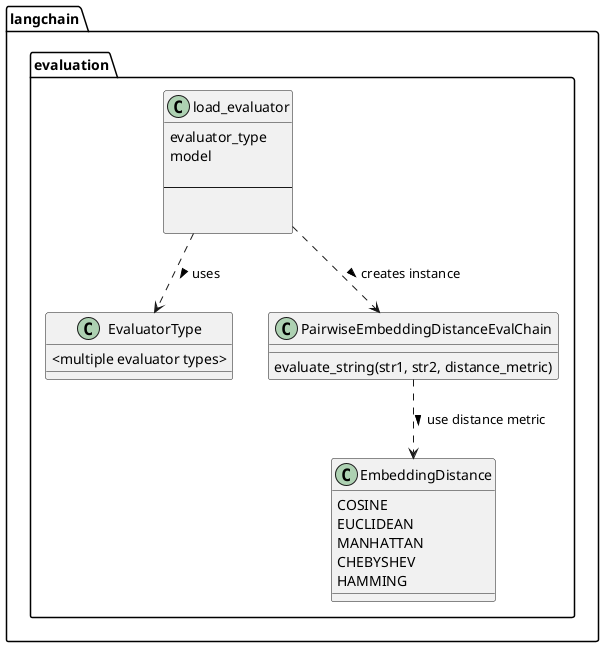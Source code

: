 ' https://api.python.langchain.com/en/stable/evaluation/langchain.evaluation.schema.EvaluatorType.html#langchain.evaluation.schema.EvaluatorType

@startuml

' https://python.langchain.com/docs/guides/evaluation/
package langchain.evaluation{

    class EmbeddingDistance{
        COSINE
        EUCLIDEAN
        MANHATTAN
        CHEBYSHEV
        HAMMING
    }

    class EvaluatorType{
        <multiple evaluator types>
    }

    class load_evaluator {
        evaluator_type
        model

        ---

        
    }

    class PairwiseEmbeddingDistanceEvalChain {
        evaluate_string(str1, str2, distance_metric)
    }

    load_evaluator ..> EvaluatorType  : uses >

    PairwiseEmbeddingDistanceEvalChain ..> EmbeddingDistance : use distance metric >

    load_evaluator ..> PairwiseEmbeddingDistanceEvalChain : creates instance >
}  

@enduml